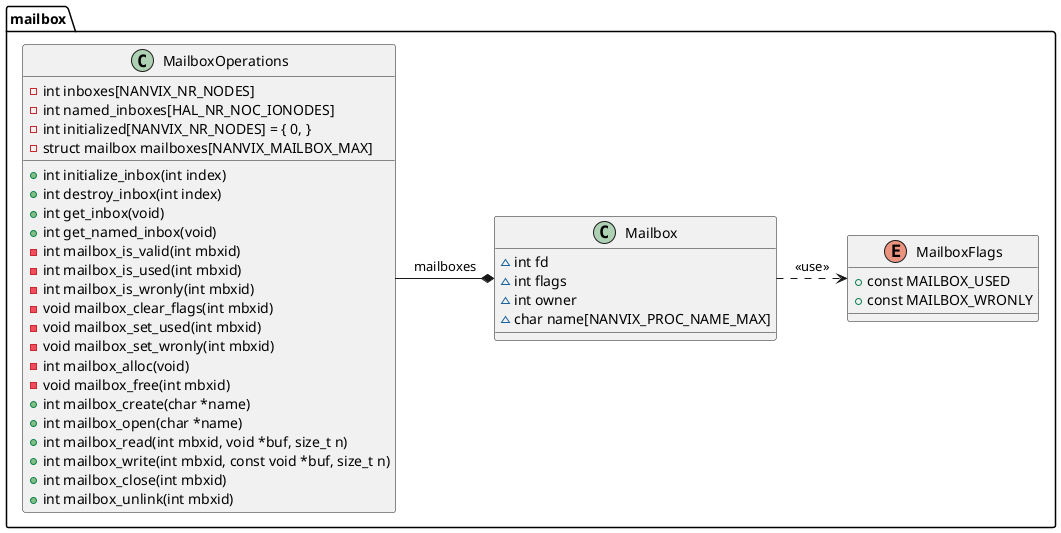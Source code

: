 @startuml

namespace mailbox {

	enum MailboxFlags {
		+ const MAILBOX_USED
		+ const MAILBOX_WRONLY
	}

	class Mailbox {
		~ int fd
		~ int flags
		~ int owner
		~ char name[NANVIX_PROC_NAME_MAX]
	}

	class MailboxOperations {
		- int inboxes[NANVIX_NR_NODES]
		- int named_inboxes[HAL_NR_NOC_IONODES]
		- int initialized[NANVIX_NR_NODES] = { 0, }
		- struct mailbox mailboxes[NANVIX_MAILBOX_MAX]
		+ int initialize_inbox(int index)
		+ int destroy_inbox(int index)
		+ int get_inbox(void)
		+ int get_named_inbox(void)
		- int mailbox_is_valid(int mbxid)
		- int mailbox_is_used(int mbxid)
		- int mailbox_is_wronly(int mbxid)
		- void mailbox_clear_flags(int mbxid)
		- void mailbox_set_used(int mbxid)
		- void mailbox_set_wronly(int mbxid)
		- int mailbox_alloc(void)
		- void mailbox_free(int mbxid)
		+ int mailbox_create(char *name)
		+ int mailbox_open(char *name)
		+ int mailbox_read(int mbxid, void *buf, size_t n)
		+ int mailbox_write(int mbxid, const void *buf, size_t n)
		+ int mailbox_close(int mbxid)
		+ int mailbox_unlink(int mbxid)
	}

	mailbox.Mailbox           .> mailbox.MailboxFlags : <<use>>
	mailbox.MailboxOperations -* mailbox.Mailbox      : mailboxes
}

@enduml
